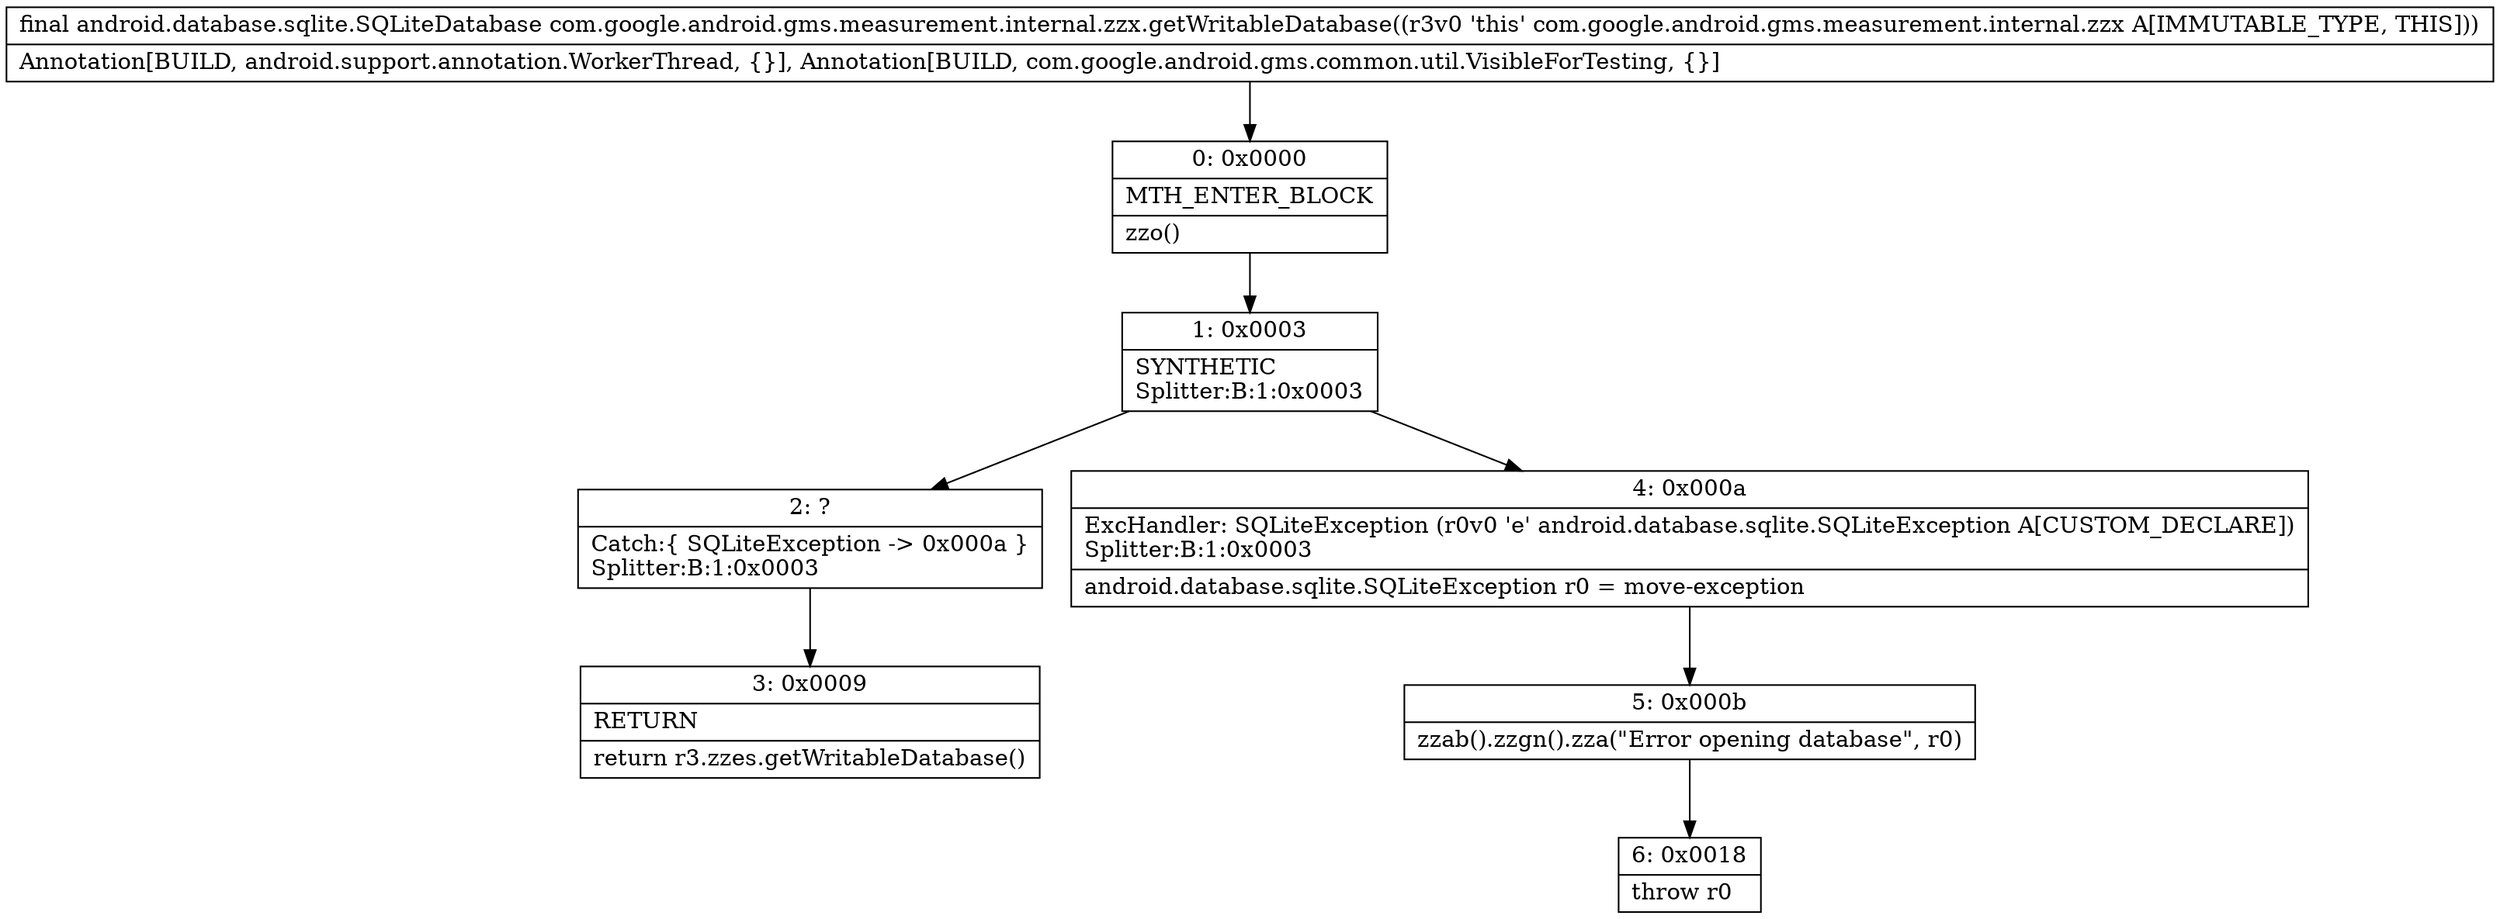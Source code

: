 digraph "CFG forcom.google.android.gms.measurement.internal.zzx.getWritableDatabase()Landroid\/database\/sqlite\/SQLiteDatabase;" {
Node_0 [shape=record,label="{0\:\ 0x0000|MTH_ENTER_BLOCK\l|zzo()\l}"];
Node_1 [shape=record,label="{1\:\ 0x0003|SYNTHETIC\lSplitter:B:1:0x0003\l}"];
Node_2 [shape=record,label="{2\:\ ?|Catch:\{ SQLiteException \-\> 0x000a \}\lSplitter:B:1:0x0003\l}"];
Node_3 [shape=record,label="{3\:\ 0x0009|RETURN\l|return r3.zzes.getWritableDatabase()\l}"];
Node_4 [shape=record,label="{4\:\ 0x000a|ExcHandler: SQLiteException (r0v0 'e' android.database.sqlite.SQLiteException A[CUSTOM_DECLARE])\lSplitter:B:1:0x0003\l|android.database.sqlite.SQLiteException r0 = move\-exception\l}"];
Node_5 [shape=record,label="{5\:\ 0x000b|zzab().zzgn().zza(\"Error opening database\", r0)\l}"];
Node_6 [shape=record,label="{6\:\ 0x0018|throw r0\l}"];
MethodNode[shape=record,label="{final android.database.sqlite.SQLiteDatabase com.google.android.gms.measurement.internal.zzx.getWritableDatabase((r3v0 'this' com.google.android.gms.measurement.internal.zzx A[IMMUTABLE_TYPE, THIS]))  | Annotation[BUILD, android.support.annotation.WorkerThread, \{\}], Annotation[BUILD, com.google.android.gms.common.util.VisibleForTesting, \{\}]\l}"];
MethodNode -> Node_0;
Node_0 -> Node_1;
Node_1 -> Node_2;
Node_1 -> Node_4;
Node_2 -> Node_3;
Node_4 -> Node_5;
Node_5 -> Node_6;
}


